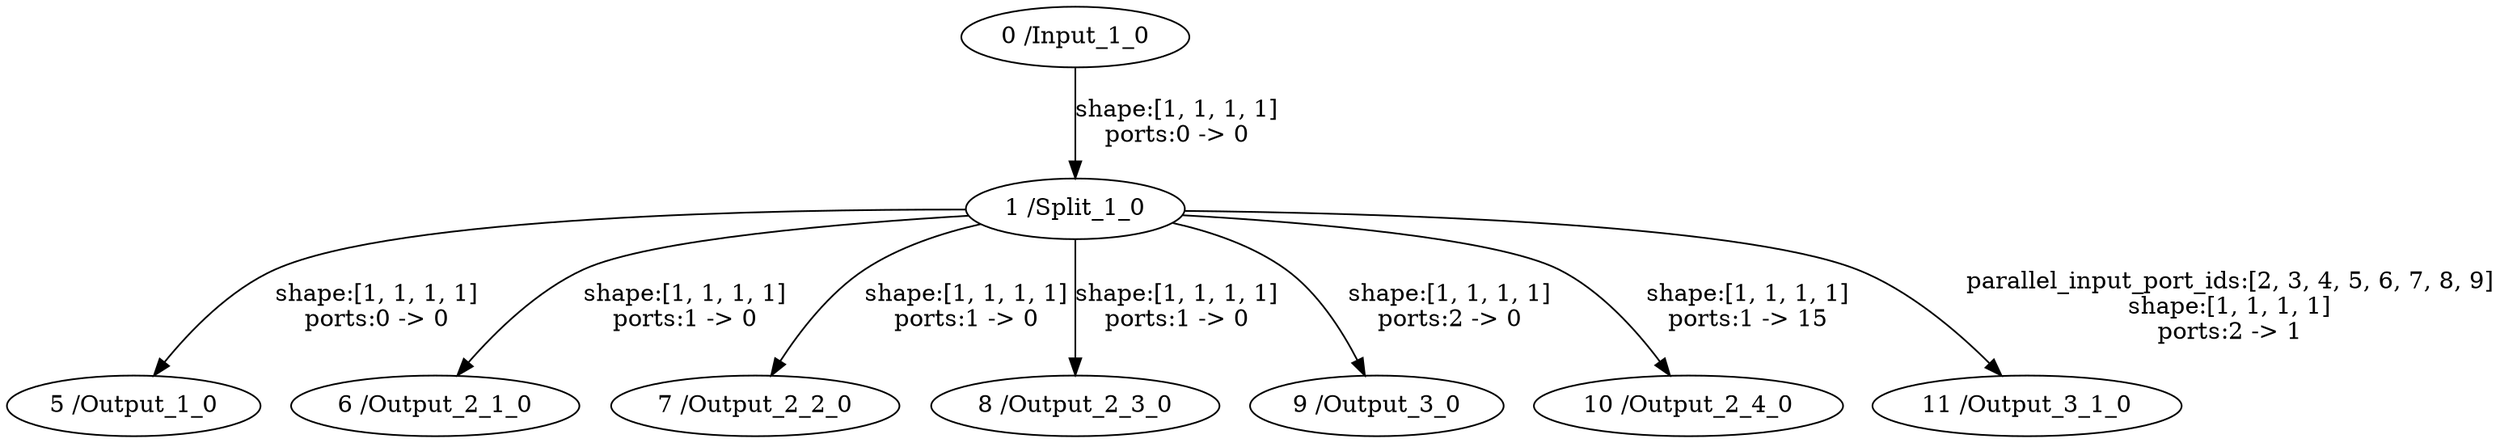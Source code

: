 strict digraph  {
"0 /Input_1_0" [id=0, type=Input_1];
"1 /Split_1_0" [id=1, type=Split_1];
"5 /Output_1_0" [id=5, type=Output_1];
"6 /Output_2_1_0" [id=6, type=Output_2_1];
"7 /Output_2_2_0" [id=7, type=Output_2_2];
"8 /Output_2_3_0" [id=8, type=Output_2_3];
"9 /Output_3_0" [id=9, type=Output_3];
"10 /Output_2_4_0" [id=10, type=output];
"11 /Output_3_1_0" [id=11, type=output];
"0 /Input_1_0" -> "1 /Split_1_0"  [label="shape:[1, 1, 1, 1]\nports:0 -> 0", style=solid];
"1 /Split_1_0" -> "5 /Output_1_0"  [label="shape:[1, 1, 1, 1]\nports:0 -> 0", style=solid];
"1 /Split_1_0" -> "6 /Output_2_1_0"  [label="shape:[1, 1, 1, 1]\nports:1 -> 0", style=solid];
"1 /Split_1_0" -> "7 /Output_2_2_0"  [label="shape:[1, 1, 1, 1]\nports:1 -> 0", style=solid];
"1 /Split_1_0" -> "8 /Output_2_3_0"  [label="shape:[1, 1, 1, 1]\nports:1 -> 0", style=solid];
"1 /Split_1_0" -> "9 /Output_3_0"  [label="shape:[1, 1, 1, 1]\nports:2 -> 0", style=solid];
"1 /Split_1_0" -> "10 /Output_2_4_0"  [label="shape:[1, 1, 1, 1]\nports:1 -> 15", style=solid];
"1 /Split_1_0" -> "11 /Output_3_1_0"  [label="parallel_input_port_ids:[2, 3, 4, 5, 6, 7, 8, 9]\nshape:[1, 1, 1, 1]\nports:2 -> 1", style=solid];
}
